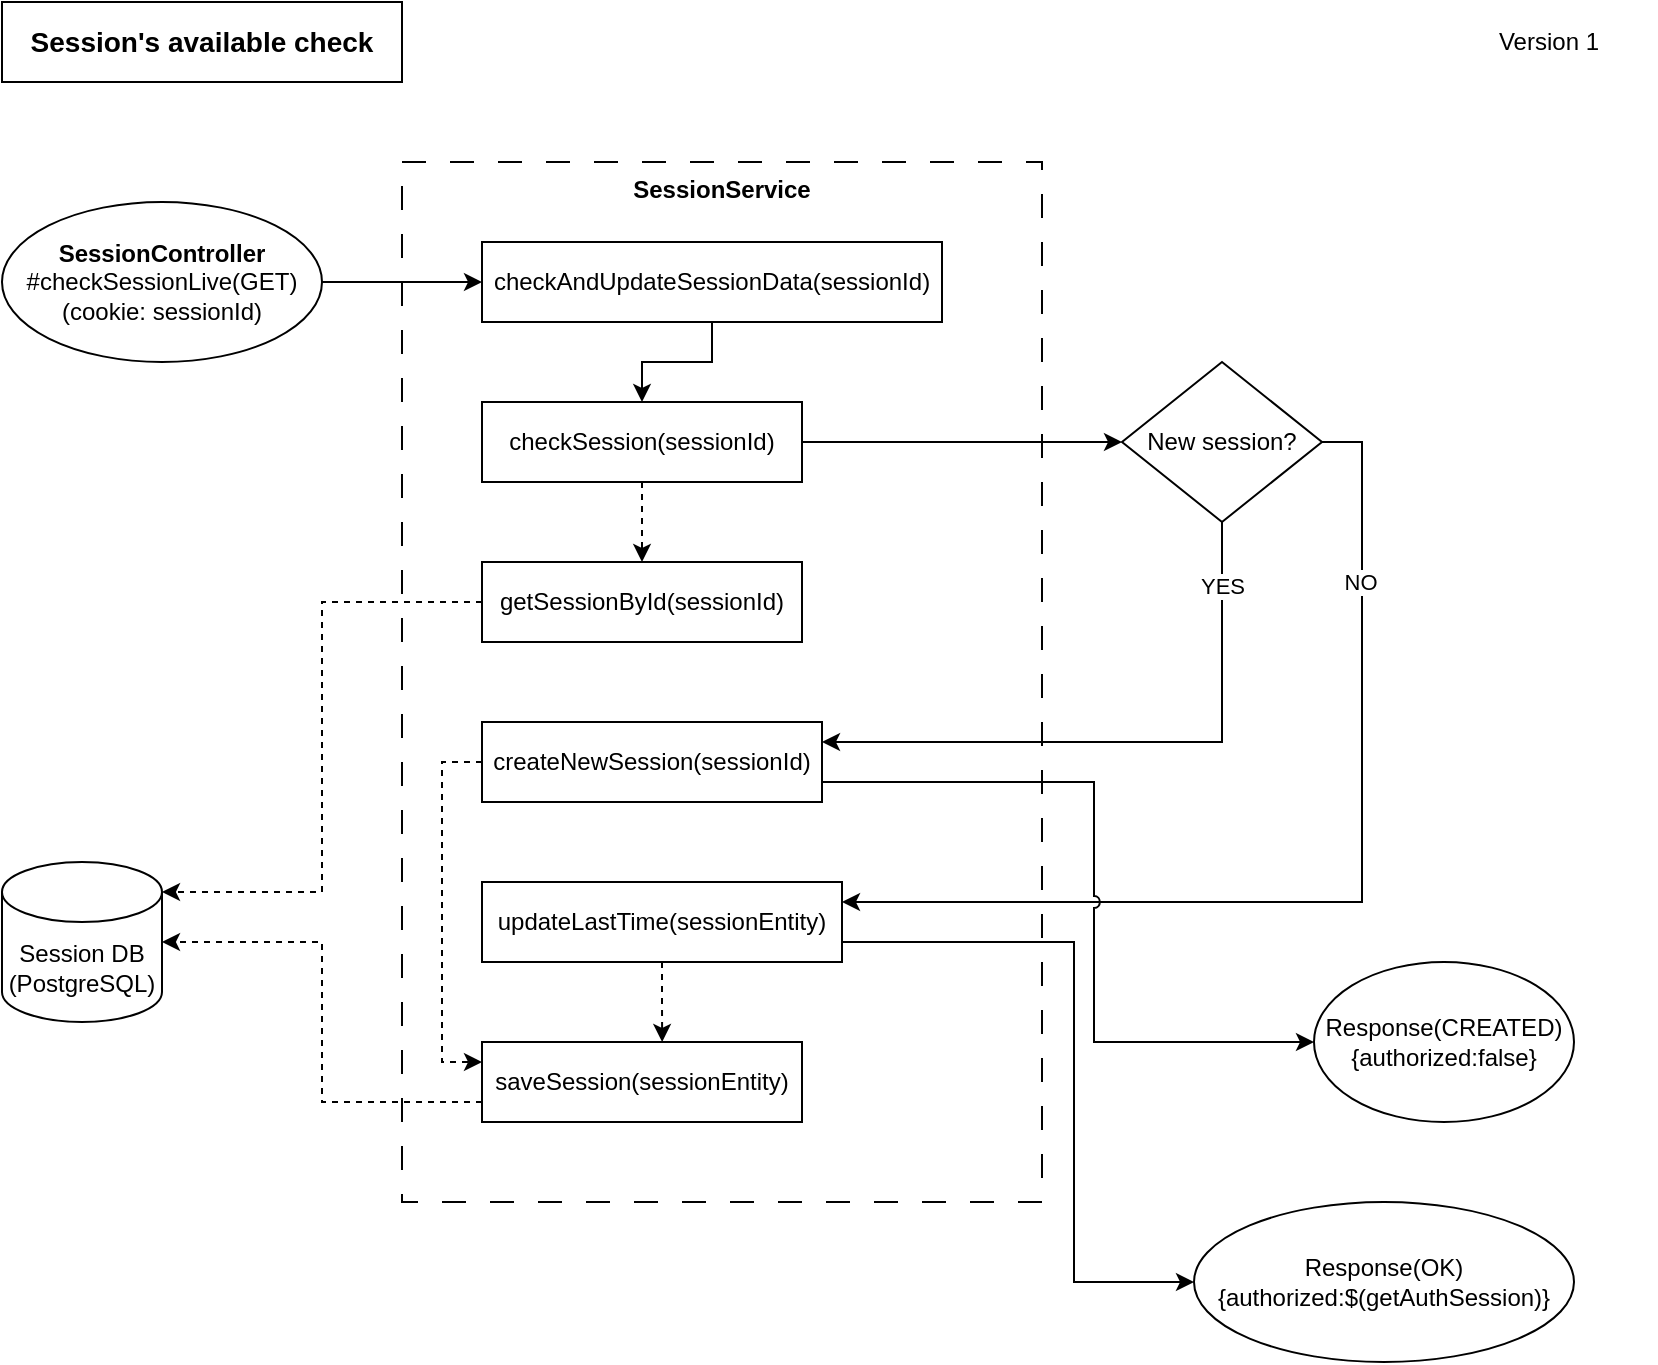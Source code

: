 <mxfile version="21.0.8" type="github">
  <diagram name="Страница 1" id="FTY72q7Z_eqfnQ5wYEF3">
    <mxGraphModel dx="1434" dy="791" grid="1" gridSize="10" guides="1" tooltips="1" connect="1" arrows="1" fold="1" page="1" pageScale="1" pageWidth="827" pageHeight="1169" background="#ffffff" math="0" shadow="0">
      <root>
        <mxCell id="0" />
        <mxCell id="1" parent="0" />
        <mxCell id="eUoLp1gxwPrfC_w6sAH0-4" value="&lt;b&gt;SessionService&lt;/b&gt;" style="rounded=0;whiteSpace=wrap;html=1;fillColor=none;dashed=1;verticalAlign=top;dashPattern=12 12;" parent="1" vertex="1">
          <mxGeometry x="200" y="80" width="320" height="520" as="geometry" />
        </mxCell>
        <mxCell id="eUoLp1gxwPrfC_w6sAH0-1" value="Session DB&lt;br&gt;(PostgreSQL)" style="shape=cylinder3;whiteSpace=wrap;html=1;boundedLbl=1;backgroundOutline=1;size=15;" parent="1" vertex="1">
          <mxGeometry y="430" width="80" height="80" as="geometry" />
        </mxCell>
        <mxCell id="eUoLp1gxwPrfC_w6sAH0-7" style="edgeStyle=orthogonalEdgeStyle;rounded=0;orthogonalLoop=1;jettySize=auto;html=1;exitX=1;exitY=0.5;exitDx=0;exitDy=0;entryX=0;entryY=0.5;entryDx=0;entryDy=0;" parent="1" source="eUoLp1gxwPrfC_w6sAH0-3" target="eUoLp1gxwPrfC_w6sAH0-6" edge="1">
          <mxGeometry relative="1" as="geometry" />
        </mxCell>
        <mxCell id="eUoLp1gxwPrfC_w6sAH0-3" value="&lt;b&gt;SessionController&lt;/b&gt;&lt;br&gt;#checkSessionLive(GET)&lt;br&gt;(cookie: sessionId)" style="ellipse;whiteSpace=wrap;html=1;" parent="1" vertex="1">
          <mxGeometry y="100" width="160" height="80" as="geometry" />
        </mxCell>
        <mxCell id="eUoLp1gxwPrfC_w6sAH0-11" style="edgeStyle=orthogonalEdgeStyle;rounded=0;orthogonalLoop=1;jettySize=auto;html=1;exitX=0.5;exitY=1;exitDx=0;exitDy=0;entryX=0.5;entryY=0;entryDx=0;entryDy=0;" parent="1" source="eUoLp1gxwPrfC_w6sAH0-6" target="eUoLp1gxwPrfC_w6sAH0-8" edge="1">
          <mxGeometry relative="1" as="geometry" />
        </mxCell>
        <mxCell id="eUoLp1gxwPrfC_w6sAH0-6" value="checkAndUpdateSessionData(sessionId)" style="rounded=0;whiteSpace=wrap;html=1;" parent="1" vertex="1">
          <mxGeometry x="240" y="120" width="230" height="40" as="geometry" />
        </mxCell>
        <mxCell id="eUoLp1gxwPrfC_w6sAH0-25" style="edgeStyle=orthogonalEdgeStyle;rounded=0;orthogonalLoop=1;jettySize=auto;html=1;exitX=1;exitY=0.5;exitDx=0;exitDy=0;entryX=0;entryY=0.5;entryDx=0;entryDy=0;" parent="1" source="eUoLp1gxwPrfC_w6sAH0-8" target="eUoLp1gxwPrfC_w6sAH0-9" edge="1">
          <mxGeometry relative="1" as="geometry" />
        </mxCell>
        <mxCell id="cHlWVbjSw7wXIs1Z3nIR-4" style="edgeStyle=orthogonalEdgeStyle;rounded=0;orthogonalLoop=1;jettySize=auto;html=1;exitX=0.5;exitY=1;exitDx=0;exitDy=0;entryX=0.5;entryY=0;entryDx=0;entryDy=0;dashed=1;" parent="1" source="eUoLp1gxwPrfC_w6sAH0-8" target="eUoLp1gxwPrfC_w6sAH0-19" edge="1">
          <mxGeometry relative="1" as="geometry" />
        </mxCell>
        <mxCell id="eUoLp1gxwPrfC_w6sAH0-8" value="checkSession(sessionId)" style="rounded=0;whiteSpace=wrap;html=1;" parent="1" vertex="1">
          <mxGeometry x="240" y="200" width="160" height="40" as="geometry" />
        </mxCell>
        <mxCell id="eUoLp1gxwPrfC_w6sAH0-13" style="edgeStyle=orthogonalEdgeStyle;rounded=0;orthogonalLoop=1;jettySize=auto;html=1;exitX=0.5;exitY=1;exitDx=0;exitDy=0;entryX=1;entryY=0.25;entryDx=0;entryDy=0;" parent="1" source="eUoLp1gxwPrfC_w6sAH0-9" target="eUoLp1gxwPrfC_w6sAH0-12" edge="1">
          <mxGeometry relative="1" as="geometry">
            <Array as="points">
              <mxPoint x="610" y="370" />
            </Array>
          </mxGeometry>
        </mxCell>
        <mxCell id="eUoLp1gxwPrfC_w6sAH0-33" value="YES" style="edgeLabel;html=1;align=center;verticalAlign=middle;resizable=0;points=[];" parent="eUoLp1gxwPrfC_w6sAH0-13" vertex="1" connectable="0">
          <mxGeometry x="-0.796" relative="1" as="geometry">
            <mxPoint as="offset" />
          </mxGeometry>
        </mxCell>
        <mxCell id="eUoLp1gxwPrfC_w6sAH0-17" style="edgeStyle=orthogonalEdgeStyle;rounded=0;orthogonalLoop=1;jettySize=auto;html=1;exitX=1;exitY=0.5;exitDx=0;exitDy=0;entryX=1;entryY=0.25;entryDx=0;entryDy=0;" parent="1" source="eUoLp1gxwPrfC_w6sAH0-9" target="eUoLp1gxwPrfC_w6sAH0-15" edge="1">
          <mxGeometry relative="1" as="geometry" />
        </mxCell>
        <mxCell id="eUoLp1gxwPrfC_w6sAH0-34" value="NO" style="edgeLabel;html=1;align=center;verticalAlign=middle;resizable=0;points=[];" parent="eUoLp1gxwPrfC_w6sAH0-17" vertex="1" connectable="0">
          <mxGeometry x="-0.649" y="-1" relative="1" as="geometry">
            <mxPoint as="offset" />
          </mxGeometry>
        </mxCell>
        <mxCell id="eUoLp1gxwPrfC_w6sAH0-9" value="New session?" style="rhombus;whiteSpace=wrap;html=1;" parent="1" vertex="1">
          <mxGeometry x="560" y="180" width="100" height="80" as="geometry" />
        </mxCell>
        <mxCell id="eUoLp1gxwPrfC_w6sAH0-36" style="edgeStyle=orthogonalEdgeStyle;rounded=0;orthogonalLoop=1;jettySize=auto;html=1;exitX=0;exitY=0.5;exitDx=0;exitDy=0;entryX=0;entryY=0.25;entryDx=0;entryDy=0;dashed=1;" parent="1" source="eUoLp1gxwPrfC_w6sAH0-12" target="eUoLp1gxwPrfC_w6sAH0-24" edge="1">
          <mxGeometry relative="1" as="geometry" />
        </mxCell>
        <mxCell id="fo7LZYWkuBNFqyXkVBoq-4" style="edgeStyle=orthogonalEdgeStyle;rounded=0;orthogonalLoop=1;jettySize=auto;html=1;exitX=1;exitY=0.75;exitDx=0;exitDy=0;entryX=0;entryY=0.5;entryDx=0;entryDy=0;jumpStyle=arc;" parent="1" source="eUoLp1gxwPrfC_w6sAH0-12" target="fo7LZYWkuBNFqyXkVBoq-1" edge="1">
          <mxGeometry relative="1" as="geometry">
            <Array as="points">
              <mxPoint x="546" y="390" />
              <mxPoint x="546" y="520" />
            </Array>
          </mxGeometry>
        </mxCell>
        <mxCell id="eUoLp1gxwPrfC_w6sAH0-12" value="createNewSession(sessionId)" style="rounded=0;whiteSpace=wrap;html=1;" parent="1" vertex="1">
          <mxGeometry x="240" y="360" width="170" height="40" as="geometry" />
        </mxCell>
        <mxCell id="cHlWVbjSw7wXIs1Z3nIR-9" style="edgeStyle=orthogonalEdgeStyle;rounded=0;orthogonalLoop=1;jettySize=auto;html=1;exitX=0.5;exitY=1;exitDx=0;exitDy=0;entryX=0.563;entryY=0;entryDx=0;entryDy=0;entryPerimeter=0;dashed=1;" parent="1" source="eUoLp1gxwPrfC_w6sAH0-15" target="eUoLp1gxwPrfC_w6sAH0-24" edge="1">
          <mxGeometry relative="1" as="geometry" />
        </mxCell>
        <mxCell id="fo7LZYWkuBNFqyXkVBoq-3" style="edgeStyle=orthogonalEdgeStyle;rounded=0;orthogonalLoop=1;jettySize=auto;html=1;exitX=1;exitY=0.75;exitDx=0;exitDy=0;entryX=0;entryY=0.5;entryDx=0;entryDy=0;" parent="1" source="eUoLp1gxwPrfC_w6sAH0-15" target="fo7LZYWkuBNFqyXkVBoq-2" edge="1">
          <mxGeometry relative="1" as="geometry">
            <Array as="points">
              <mxPoint x="536" y="470" />
              <mxPoint x="536" y="640" />
            </Array>
          </mxGeometry>
        </mxCell>
        <mxCell id="eUoLp1gxwPrfC_w6sAH0-15" value="updateLastTime(sessionEntity)" style="rounded=0;whiteSpace=wrap;html=1;" parent="1" vertex="1">
          <mxGeometry x="240" y="440" width="180" height="40" as="geometry" />
        </mxCell>
        <mxCell id="eUoLp1gxwPrfC_w6sAH0-30" style="edgeStyle=orthogonalEdgeStyle;rounded=0;orthogonalLoop=1;jettySize=auto;html=1;exitX=0;exitY=0.5;exitDx=0;exitDy=0;entryX=1;entryY=0;entryDx=0;entryDy=15;entryPerimeter=0;dashed=1;" parent="1" source="eUoLp1gxwPrfC_w6sAH0-19" target="eUoLp1gxwPrfC_w6sAH0-1" edge="1">
          <mxGeometry relative="1" as="geometry" />
        </mxCell>
        <mxCell id="eUoLp1gxwPrfC_w6sAH0-19" value="getSessionById(sessionId)" style="rounded=0;whiteSpace=wrap;html=1;" parent="1" vertex="1">
          <mxGeometry x="240" y="280" width="160" height="40" as="geometry" />
        </mxCell>
        <mxCell id="eUoLp1gxwPrfC_w6sAH0-37" style="edgeStyle=orthogonalEdgeStyle;rounded=0;orthogonalLoop=1;jettySize=auto;html=1;exitX=0;exitY=0.75;exitDx=0;exitDy=0;entryX=1;entryY=0.5;entryDx=0;entryDy=0;entryPerimeter=0;dashed=1;" parent="1" source="eUoLp1gxwPrfC_w6sAH0-24" target="eUoLp1gxwPrfC_w6sAH0-1" edge="1">
          <mxGeometry relative="1" as="geometry" />
        </mxCell>
        <mxCell id="eUoLp1gxwPrfC_w6sAH0-24" value="saveSession(sessionEntity)" style="rounded=0;whiteSpace=wrap;html=1;" parent="1" vertex="1">
          <mxGeometry x="240" y="520" width="160" height="40" as="geometry" />
        </mxCell>
        <mxCell id="cHlWVbjSw7wXIs1Z3nIR-1" value="Version 1" style="text;html=1;strokeColor=none;fillColor=none;align=center;verticalAlign=middle;whiteSpace=wrap;rounded=0;" parent="1" vertex="1">
          <mxGeometry x="720" width="107" height="40" as="geometry" />
        </mxCell>
        <mxCell id="fo7LZYWkuBNFqyXkVBoq-1" value="Response(CREATED)&lt;br&gt;{authorized:false}" style="ellipse;whiteSpace=wrap;html=1;" parent="1" vertex="1">
          <mxGeometry x="656" y="480" width="130" height="80" as="geometry" />
        </mxCell>
        <mxCell id="fo7LZYWkuBNFqyXkVBoq-2" value="Response(OK)&lt;br&gt;{authorized:$(getAuthSession)}" style="ellipse;whiteSpace=wrap;html=1;" parent="1" vertex="1">
          <mxGeometry x="596" y="600" width="190" height="80" as="geometry" />
        </mxCell>
        <mxCell id="qFYefsdTaYzfWZgUPC98-1" value="Session&#39;s available check" style="text;html=1;strokeColor=default;fillColor=none;align=center;verticalAlign=middle;whiteSpace=wrap;rounded=0;fontSize=14;fontStyle=1" vertex="1" parent="1">
          <mxGeometry width="200" height="40" as="geometry" />
        </mxCell>
      </root>
    </mxGraphModel>
  </diagram>
</mxfile>
